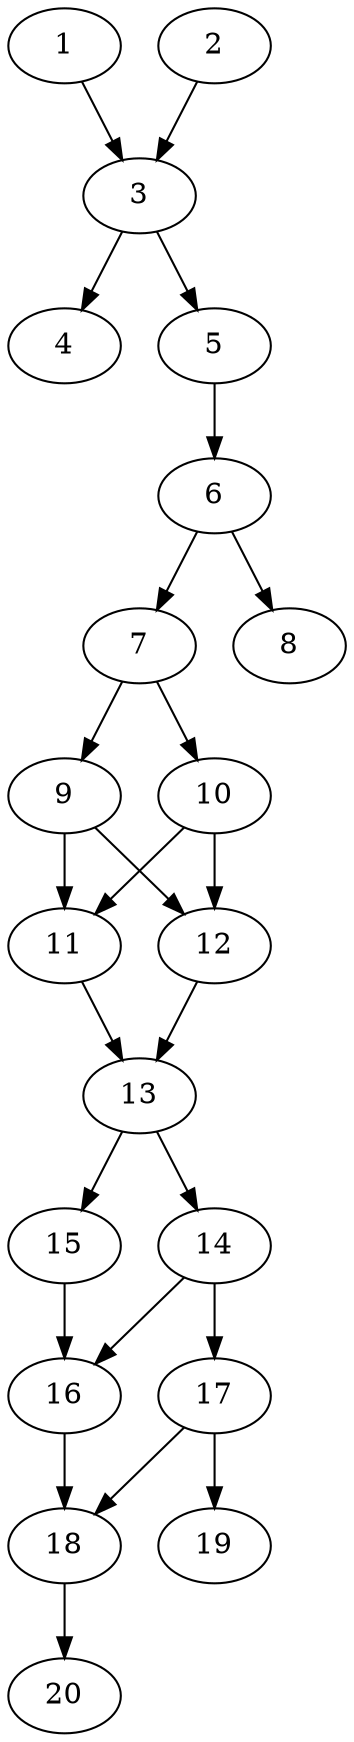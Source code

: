 // DAG automatically generated by daggen at Thu Oct  3 13:58:43 2019
// ./daggen --dot -n 20 --ccr 0.4 --fat 0.3 --regular 0.5 --density 0.9 --mindata 5242880 --maxdata 52428800 
digraph G {
  1 [size="18053120", alpha="0.19", expect_size="7221248"] 
  1 -> 3 [size ="7221248"]
  2 [size="34455040", alpha="0.08", expect_size="13782016"] 
  2 -> 3 [size ="13782016"]
  3 [size="125498880", alpha="0.13", expect_size="50199552"] 
  3 -> 4 [size ="50199552"]
  3 -> 5 [size ="50199552"]
  4 [size="67773440", alpha="0.13", expect_size="27109376"] 
  5 [size="88803840", alpha="0.14", expect_size="35521536"] 
  5 -> 6 [size ="35521536"]
  6 [size="51404800", alpha="0.14", expect_size="20561920"] 
  6 -> 7 [size ="20561920"]
  6 -> 8 [size ="20561920"]
  7 [size="130946560", alpha="0.18", expect_size="52378624"] 
  7 -> 9 [size ="52378624"]
  7 -> 10 [size ="52378624"]
  8 [size="106869760", alpha="0.08", expect_size="42747904"] 
  9 [size="106851840", alpha="0.09", expect_size="42740736"] 
  9 -> 11 [size ="42740736"]
  9 -> 12 [size ="42740736"]
  10 [size="93317120", alpha="0.06", expect_size="37326848"] 
  10 -> 11 [size ="37326848"]
  10 -> 12 [size ="37326848"]
  11 [size="109227520", alpha="0.18", expect_size="43691008"] 
  11 -> 13 [size ="43691008"]
  12 [size="104837120", alpha="0.08", expect_size="41934848"] 
  12 -> 13 [size ="41934848"]
  13 [size="31723520", alpha="0.18", expect_size="12689408"] 
  13 -> 14 [size ="12689408"]
  13 -> 15 [size ="12689408"]
  14 [size="111201280", alpha="0.02", expect_size="44480512"] 
  14 -> 16 [size ="44480512"]
  14 -> 17 [size ="44480512"]
  15 [size="67212800", alpha="0.07", expect_size="26885120"] 
  15 -> 16 [size ="26885120"]
  16 [size="31782400", alpha="0.09", expect_size="12712960"] 
  16 -> 18 [size ="12712960"]
  17 [size="116006400", alpha="0.04", expect_size="46402560"] 
  17 -> 18 [size ="46402560"]
  17 -> 19 [size ="46402560"]
  18 [size="104903680", alpha="0.04", expect_size="41961472"] 
  18 -> 20 [size ="41961472"]
  19 [size="34910720", alpha="0.19", expect_size="13964288"] 
  20 [size="86167040", alpha="0.11", expect_size="34466816"] 
}

